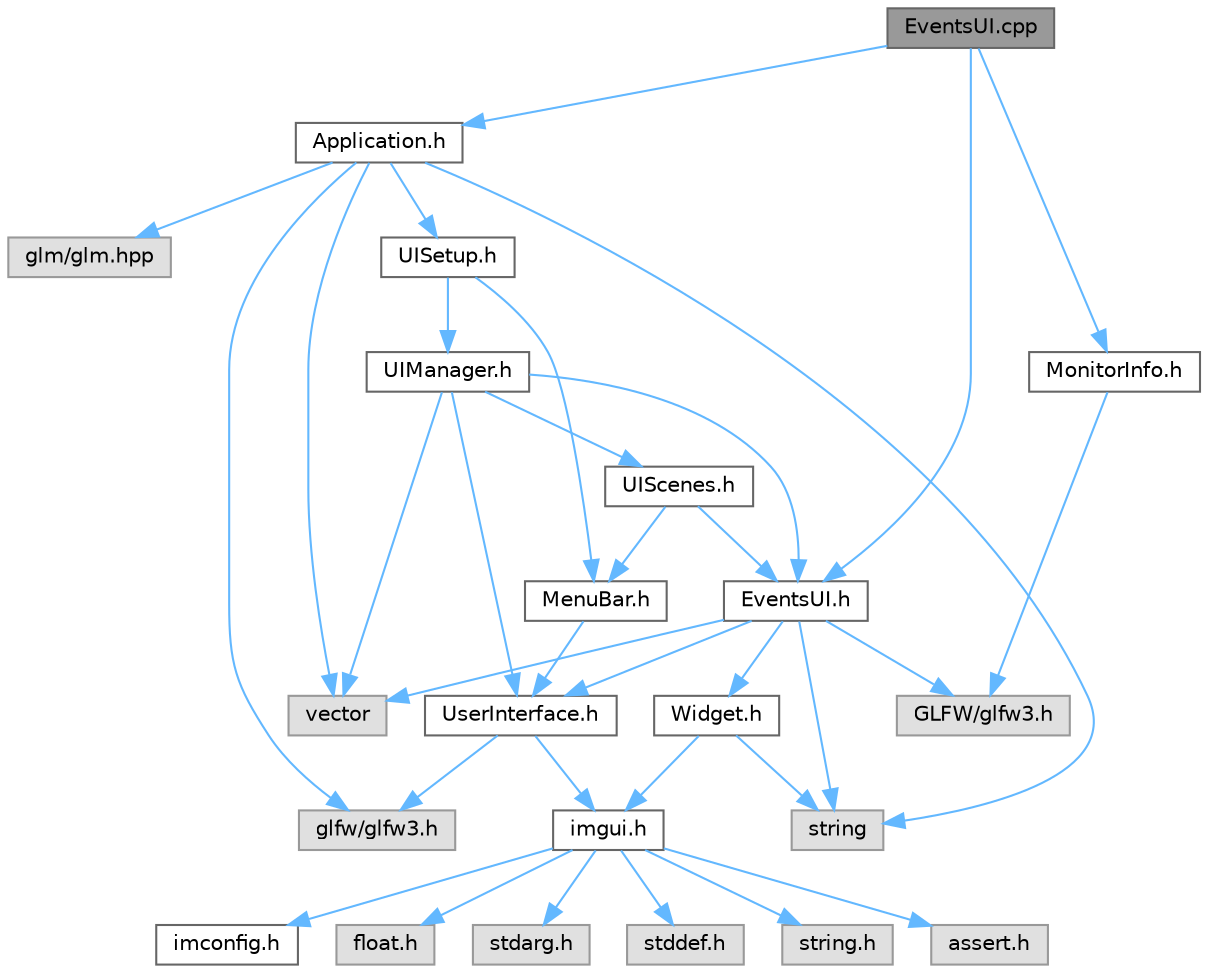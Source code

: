 digraph "EventsUI.cpp"
{
 // LATEX_PDF_SIZE
  bgcolor="transparent";
  edge [fontname=Helvetica,fontsize=10,labelfontname=Helvetica,labelfontsize=10];
  node [fontname=Helvetica,fontsize=10,shape=box,height=0.2,width=0.4];
  Node1 [id="Node000001",label="EventsUI.cpp",height=0.2,width=0.4,color="gray40", fillcolor="grey60", style="filled", fontcolor="black",tooltip=" "];
  Node1 -> Node2 [id="edge1_Node000001_Node000002",color="steelblue1",style="solid",tooltip=" "];
  Node2 [id="Node000002",label="EventsUI.h",height=0.2,width=0.4,color="grey40", fillcolor="white", style="filled",URL="$_events_u_i_8h.html",tooltip=" "];
  Node2 -> Node3 [id="edge2_Node000002_Node000003",color="steelblue1",style="solid",tooltip=" "];
  Node3 [id="Node000003",label="UserInterface.h",height=0.2,width=0.4,color="grey40", fillcolor="white", style="filled",URL="$_user_interface_8h.html",tooltip=" "];
  Node3 -> Node4 [id="edge3_Node000003_Node000004",color="steelblue1",style="solid",tooltip=" "];
  Node4 [id="Node000004",label="glfw/glfw3.h",height=0.2,width=0.4,color="grey60", fillcolor="#E0E0E0", style="filled",tooltip=" "];
  Node3 -> Node5 [id="edge4_Node000003_Node000005",color="steelblue1",style="solid",tooltip=" "];
  Node5 [id="Node000005",label="imgui.h",height=0.2,width=0.4,color="grey40", fillcolor="white", style="filled",URL="$imgui_8h.html",tooltip=" "];
  Node5 -> Node6 [id="edge5_Node000005_Node000006",color="steelblue1",style="solid",tooltip=" "];
  Node6 [id="Node000006",label="imconfig.h",height=0.2,width=0.4,color="grey40", fillcolor="white", style="filled",URL="$imconfig_8h.html",tooltip=" "];
  Node5 -> Node7 [id="edge6_Node000005_Node000007",color="steelblue1",style="solid",tooltip=" "];
  Node7 [id="Node000007",label="float.h",height=0.2,width=0.4,color="grey60", fillcolor="#E0E0E0", style="filled",tooltip=" "];
  Node5 -> Node8 [id="edge7_Node000005_Node000008",color="steelblue1",style="solid",tooltip=" "];
  Node8 [id="Node000008",label="stdarg.h",height=0.2,width=0.4,color="grey60", fillcolor="#E0E0E0", style="filled",tooltip=" "];
  Node5 -> Node9 [id="edge8_Node000005_Node000009",color="steelblue1",style="solid",tooltip=" "];
  Node9 [id="Node000009",label="stddef.h",height=0.2,width=0.4,color="grey60", fillcolor="#E0E0E0", style="filled",tooltip=" "];
  Node5 -> Node10 [id="edge9_Node000005_Node000010",color="steelblue1",style="solid",tooltip=" "];
  Node10 [id="Node000010",label="string.h",height=0.2,width=0.4,color="grey60", fillcolor="#E0E0E0", style="filled",tooltip=" "];
  Node5 -> Node11 [id="edge10_Node000005_Node000011",color="steelblue1",style="solid",tooltip=" "];
  Node11 [id="Node000011",label="assert.h",height=0.2,width=0.4,color="grey60", fillcolor="#E0E0E0", style="filled",tooltip=" "];
  Node2 -> Node12 [id="edge11_Node000002_Node000012",color="steelblue1",style="solid",tooltip=" "];
  Node12 [id="Node000012",label="string",height=0.2,width=0.4,color="grey60", fillcolor="#E0E0E0", style="filled",tooltip=" "];
  Node2 -> Node13 [id="edge12_Node000002_Node000013",color="steelblue1",style="solid",tooltip=" "];
  Node13 [id="Node000013",label="GLFW/glfw3.h",height=0.2,width=0.4,color="grey60", fillcolor="#E0E0E0", style="filled",tooltip=" "];
  Node2 -> Node14 [id="edge13_Node000002_Node000014",color="steelblue1",style="solid",tooltip=" "];
  Node14 [id="Node000014",label="Widget.h",height=0.2,width=0.4,color="grey40", fillcolor="white", style="filled",URL="$_widget_8h.html",tooltip=" "];
  Node14 -> Node5 [id="edge14_Node000014_Node000005",color="steelblue1",style="solid",tooltip=" "];
  Node14 -> Node12 [id="edge15_Node000014_Node000012",color="steelblue1",style="solid",tooltip=" "];
  Node2 -> Node15 [id="edge16_Node000002_Node000015",color="steelblue1",style="solid",tooltip=" "];
  Node15 [id="Node000015",label="vector",height=0.2,width=0.4,color="grey60", fillcolor="#E0E0E0", style="filled",tooltip=" "];
  Node1 -> Node16 [id="edge17_Node000001_Node000016",color="steelblue1",style="solid",tooltip=" "];
  Node16 [id="Node000016",label="Application.h",height=0.2,width=0.4,color="grey40", fillcolor="white", style="filled",URL="$_application_8h.html",tooltip=" "];
  Node16 -> Node4 [id="edge18_Node000016_Node000004",color="steelblue1",style="solid",tooltip=" "];
  Node16 -> Node17 [id="edge19_Node000016_Node000017",color="steelblue1",style="solid",tooltip=" "];
  Node17 [id="Node000017",label="glm/glm.hpp",height=0.2,width=0.4,color="grey60", fillcolor="#E0E0E0", style="filled",tooltip=" "];
  Node16 -> Node15 [id="edge20_Node000016_Node000015",color="steelblue1",style="solid",tooltip=" "];
  Node16 -> Node12 [id="edge21_Node000016_Node000012",color="steelblue1",style="solid",tooltip=" "];
  Node16 -> Node18 [id="edge22_Node000016_Node000018",color="steelblue1",style="solid",tooltip=" "];
  Node18 [id="Node000018",label="UISetup.h",height=0.2,width=0.4,color="grey40", fillcolor="white", style="filled",URL="$_u_i_setup_8h.html",tooltip=" "];
  Node18 -> Node19 [id="edge23_Node000018_Node000019",color="steelblue1",style="solid",tooltip=" "];
  Node19 [id="Node000019",label="MenuBar.h",height=0.2,width=0.4,color="grey40", fillcolor="white", style="filled",URL="$_menu_bar_8h.html",tooltip=" "];
  Node19 -> Node3 [id="edge24_Node000019_Node000003",color="steelblue1",style="solid",tooltip=" "];
  Node18 -> Node20 [id="edge25_Node000018_Node000020",color="steelblue1",style="solid",tooltip=" "];
  Node20 [id="Node000020",label="UIManager.h",height=0.2,width=0.4,color="grey40", fillcolor="white", style="filled",URL="$_u_i_manager_8h.html",tooltip=" "];
  Node20 -> Node3 [id="edge26_Node000020_Node000003",color="steelblue1",style="solid",tooltip=" "];
  Node20 -> Node2 [id="edge27_Node000020_Node000002",color="steelblue1",style="solid",tooltip=" "];
  Node20 -> Node15 [id="edge28_Node000020_Node000015",color="steelblue1",style="solid",tooltip=" "];
  Node20 -> Node21 [id="edge29_Node000020_Node000021",color="steelblue1",style="solid",tooltip=" "];
  Node21 [id="Node000021",label="UIScenes.h",height=0.2,width=0.4,color="grey40", fillcolor="white", style="filled",URL="$_u_i_scenes_8h.html",tooltip=" "];
  Node21 -> Node2 [id="edge30_Node000021_Node000002",color="steelblue1",style="solid",tooltip=" "];
  Node21 -> Node19 [id="edge31_Node000021_Node000019",color="steelblue1",style="solid",tooltip=" "];
  Node1 -> Node22 [id="edge32_Node000001_Node000022",color="steelblue1",style="solid",tooltip=" "];
  Node22 [id="Node000022",label="MonitorInfo.h",height=0.2,width=0.4,color="grey40", fillcolor="white", style="filled",URL="$_monitor_info_8h.html",tooltip=" "];
  Node22 -> Node13 [id="edge33_Node000022_Node000013",color="steelblue1",style="solid",tooltip=" "];
}
